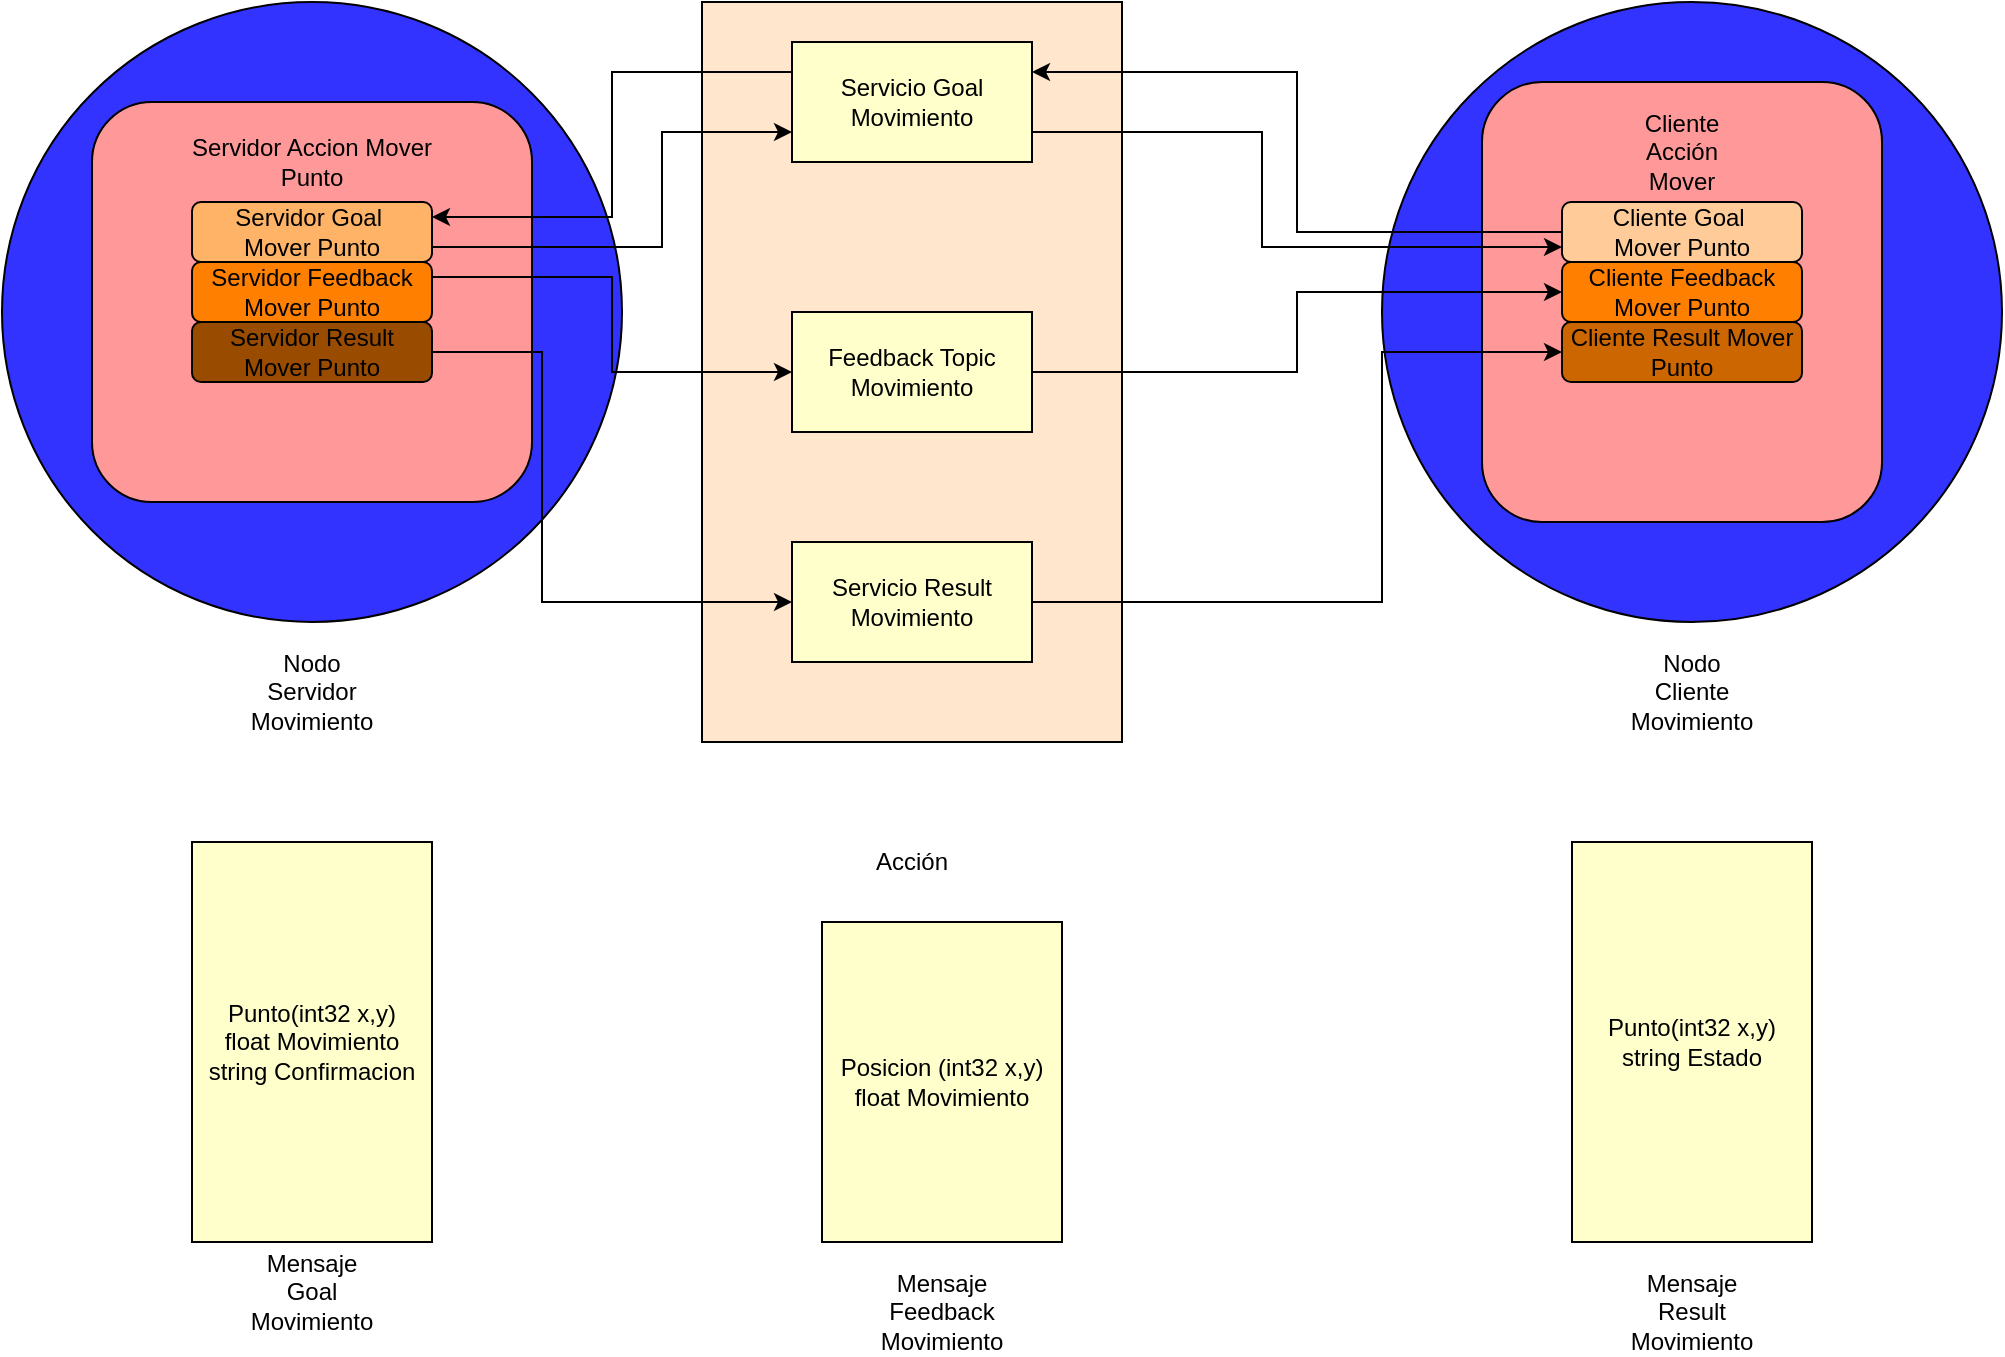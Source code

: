 <mxfile version="26.1.1">
  <diagram name="Pàgina-1" id="SzTLxzRPW-Rdil-6Vb05">
    <mxGraphModel dx="1362" dy="766" grid="1" gridSize="10" guides="1" tooltips="1" connect="1" arrows="1" fold="1" page="1" pageScale="1" pageWidth="827" pageHeight="1169" math="0" shadow="0">
      <root>
        <mxCell id="0" />
        <mxCell id="1" parent="0" />
        <mxCell id="3RDfhVt8bskDuzmoSG6A-1" value="" style="ellipse;whiteSpace=wrap;html=1;aspect=fixed;fillColor=#3333FF;" parent="1" vertex="1">
          <mxGeometry x="80" y="140" width="310" height="310" as="geometry" />
        </mxCell>
        <mxCell id="3RDfhVt8bskDuzmoSG6A-2" value="" style="ellipse;whiteSpace=wrap;html=1;aspect=fixed;fillColor=#3333FF;" parent="1" vertex="1">
          <mxGeometry x="770" y="140" width="310" height="310" as="geometry" />
        </mxCell>
        <mxCell id="3RDfhVt8bskDuzmoSG6A-3" value="Nodo Servidor Movimiento" style="text;html=1;align=center;verticalAlign=middle;whiteSpace=wrap;rounded=0;" parent="1" vertex="1">
          <mxGeometry x="205" y="470" width="60" height="30" as="geometry" />
        </mxCell>
        <mxCell id="3RDfhVt8bskDuzmoSG6A-4" value="Nodo Cliente Movimiento" style="text;html=1;align=center;verticalAlign=middle;whiteSpace=wrap;rounded=0;" parent="1" vertex="1">
          <mxGeometry x="895" y="470" width="60" height="30" as="geometry" />
        </mxCell>
        <mxCell id="3RDfhVt8bskDuzmoSG6A-6" value="" style="rounded=0;whiteSpace=wrap;html=1;fillColor=#FFE6CC;" parent="1" vertex="1">
          <mxGeometry x="430" y="140" width="210" height="370" as="geometry" />
        </mxCell>
        <mxCell id="3RDfhVt8bskDuzmoSG6A-8" value="Acción" style="text;html=1;align=center;verticalAlign=middle;whiteSpace=wrap;rounded=0;" parent="1" vertex="1">
          <mxGeometry x="505" y="555" width="60" height="30" as="geometry" />
        </mxCell>
        <mxCell id="3RDfhVt8bskDuzmoSG6A-9" value="Servicio Goal Movimiento" style="rounded=0;whiteSpace=wrap;html=1;fillColor=#FFFFCC;" parent="1" vertex="1">
          <mxGeometry x="475" y="160" width="120" height="60" as="geometry" />
        </mxCell>
        <mxCell id="3RDfhVt8bskDuzmoSG6A-10" value="Feedback Topic Movimiento" style="rounded=0;whiteSpace=wrap;html=1;fillColor=#FFFFCC;" parent="1" vertex="1">
          <mxGeometry x="475" y="295" width="120" height="60" as="geometry" />
        </mxCell>
        <mxCell id="3RDfhVt8bskDuzmoSG6A-11" value="Servicio Result Movimiento" style="rounded=0;whiteSpace=wrap;html=1;fillColor=#FFFFCC;" parent="1" vertex="1">
          <mxGeometry x="475" y="410" width="120" height="60" as="geometry" />
        </mxCell>
        <mxCell id="3RDfhVt8bskDuzmoSG6A-12" value="&lt;div&gt;Punto(int32 x,y)&lt;/div&gt;&lt;div&gt;float Movimiento&lt;/div&gt;&lt;div&gt;string Confirmacion&lt;/div&gt;" style="rounded=0;whiteSpace=wrap;html=1;fillColor=#FFFFCC;" parent="1" vertex="1">
          <mxGeometry x="175" y="560" width="120" height="200" as="geometry" />
        </mxCell>
        <mxCell id="3RDfhVt8bskDuzmoSG6A-13" value="&lt;div&gt;Punto(int32 x,y)&lt;/div&gt;&lt;div&gt;string Estado&lt;/div&gt;" style="rounded=0;whiteSpace=wrap;html=1;fillColor=#FFFFCC;" parent="1" vertex="1">
          <mxGeometry x="865" y="560" width="120" height="200" as="geometry" />
        </mxCell>
        <mxCell id="3RDfhVt8bskDuzmoSG6A-14" value="&lt;div&gt;Posicion (int32 x,y)&lt;/div&gt;&lt;div&gt;float Movimiento&lt;/div&gt;" style="rounded=0;whiteSpace=wrap;html=1;fillColor=#FFFFCC;" parent="1" vertex="1">
          <mxGeometry x="490" y="600" width="120" height="160" as="geometry" />
        </mxCell>
        <mxCell id="3RDfhVt8bskDuzmoSG6A-15" value="Mensaje Goal Movimiento" style="text;html=1;align=center;verticalAlign=middle;whiteSpace=wrap;rounded=0;" parent="1" vertex="1">
          <mxGeometry x="205" y="770" width="60" height="30" as="geometry" />
        </mxCell>
        <mxCell id="3RDfhVt8bskDuzmoSG6A-17" value="Mensaje Feedback Movimiento" style="text;html=1;align=center;verticalAlign=middle;whiteSpace=wrap;rounded=0;" parent="1" vertex="1">
          <mxGeometry x="520" y="780" width="60" height="30" as="geometry" />
        </mxCell>
        <mxCell id="3RDfhVt8bskDuzmoSG6A-18" value="&lt;div&gt;Mensaje &lt;br&gt;&lt;/div&gt;&lt;div&gt;Result&lt;/div&gt;&lt;div&gt;Movimiento&lt;/div&gt;" style="text;html=1;align=center;verticalAlign=middle;whiteSpace=wrap;rounded=0;" parent="1" vertex="1">
          <mxGeometry x="895" y="780" width="60" height="30" as="geometry" />
        </mxCell>
        <mxCell id="dSU9-pVqSGeNpWOx_DCM-7" value="" style="rounded=1;whiteSpace=wrap;html=1;fillColor=#FF9999;" vertex="1" parent="1">
          <mxGeometry x="125" y="190" width="220" height="200" as="geometry" />
        </mxCell>
        <mxCell id="dSU9-pVqSGeNpWOx_DCM-8" value="Servidor Accion Mover Punto" style="text;html=1;align=center;verticalAlign=middle;whiteSpace=wrap;rounded=0;" vertex="1" parent="1">
          <mxGeometry x="170" y="200" width="130" height="40" as="geometry" />
        </mxCell>
        <mxCell id="dSU9-pVqSGeNpWOx_DCM-9" value="" style="rounded=1;whiteSpace=wrap;html=1;fillColor=#FF9999;" vertex="1" parent="1">
          <mxGeometry x="820" y="180" width="200" height="220" as="geometry" />
        </mxCell>
        <mxCell id="dSU9-pVqSGeNpWOx_DCM-10" value="&lt;div&gt;Cliente Acción Mover&lt;/div&gt;" style="text;html=1;align=center;verticalAlign=middle;whiteSpace=wrap;rounded=0;" vertex="1" parent="1">
          <mxGeometry x="890" y="200" width="60" height="30" as="geometry" />
        </mxCell>
        <mxCell id="dSU9-pVqSGeNpWOx_DCM-20" style="edgeStyle=orthogonalEdgeStyle;rounded=0;orthogonalLoop=1;jettySize=auto;html=1;exitX=1;exitY=0.75;exitDx=0;exitDy=0;entryX=0;entryY=0.75;entryDx=0;entryDy=0;" edge="1" parent="1" source="dSU9-pVqSGeNpWOx_DCM-12" target="3RDfhVt8bskDuzmoSG6A-9">
          <mxGeometry relative="1" as="geometry">
            <Array as="points">
              <mxPoint x="410" y="263" />
              <mxPoint x="410" y="205" />
            </Array>
          </mxGeometry>
        </mxCell>
        <mxCell id="dSU9-pVqSGeNpWOx_DCM-12" value="&lt;div&gt;Servidor Goal&amp;nbsp;&lt;/div&gt;&lt;div&gt;Mover Punto&lt;/div&gt;" style="rounded=1;whiteSpace=wrap;html=1;fillColor=#FFB366;" vertex="1" parent="1">
          <mxGeometry x="175" y="240" width="120" height="30" as="geometry" />
        </mxCell>
        <mxCell id="dSU9-pVqSGeNpWOx_DCM-22" style="edgeStyle=orthogonalEdgeStyle;rounded=0;orthogonalLoop=1;jettySize=auto;html=1;exitX=1;exitY=0.25;exitDx=0;exitDy=0;" edge="1" parent="1" source="dSU9-pVqSGeNpWOx_DCM-13" target="3RDfhVt8bskDuzmoSG6A-10">
          <mxGeometry relative="1" as="geometry" />
        </mxCell>
        <mxCell id="dSU9-pVqSGeNpWOx_DCM-13" value="Servidor Feedback Mover Punto" style="rounded=1;whiteSpace=wrap;html=1;fillColor=#FF8000;" vertex="1" parent="1">
          <mxGeometry x="175" y="270" width="120" height="30" as="geometry" />
        </mxCell>
        <mxCell id="dSU9-pVqSGeNpWOx_DCM-25" style="edgeStyle=orthogonalEdgeStyle;rounded=0;orthogonalLoop=1;jettySize=auto;html=1;exitX=1;exitY=0.5;exitDx=0;exitDy=0;entryX=0;entryY=0.5;entryDx=0;entryDy=0;" edge="1" parent="1" source="dSU9-pVqSGeNpWOx_DCM-14" target="3RDfhVt8bskDuzmoSG6A-11">
          <mxGeometry relative="1" as="geometry">
            <Array as="points">
              <mxPoint x="350" y="315" />
              <mxPoint x="350" y="440" />
            </Array>
          </mxGeometry>
        </mxCell>
        <mxCell id="dSU9-pVqSGeNpWOx_DCM-14" value="Servidor Result Mover Punto" style="rounded=1;whiteSpace=wrap;html=1;fillColor=#994C00;" vertex="1" parent="1">
          <mxGeometry x="175" y="300" width="120" height="30" as="geometry" />
        </mxCell>
        <mxCell id="dSU9-pVqSGeNpWOx_DCM-18" style="edgeStyle=orthogonalEdgeStyle;rounded=0;orthogonalLoop=1;jettySize=auto;html=1;entryX=1;entryY=0.25;entryDx=0;entryDy=0;" edge="1" parent="1" source="dSU9-pVqSGeNpWOx_DCM-15" target="3RDfhVt8bskDuzmoSG6A-9">
          <mxGeometry relative="1" as="geometry" />
        </mxCell>
        <mxCell id="dSU9-pVqSGeNpWOx_DCM-15" value="&lt;div&gt;Cliente Goal&amp;nbsp;&lt;/div&gt;&lt;div&gt;Mover Punto&lt;/div&gt;" style="rounded=1;whiteSpace=wrap;html=1;fillColor=#FFCC99;" vertex="1" parent="1">
          <mxGeometry x="860" y="240" width="120" height="30" as="geometry" />
        </mxCell>
        <mxCell id="dSU9-pVqSGeNpWOx_DCM-16" value="Cliente Feedback Mover Punto" style="rounded=1;whiteSpace=wrap;html=1;fillColor=#FF8000;" vertex="1" parent="1">
          <mxGeometry x="860" y="270" width="120" height="30" as="geometry" />
        </mxCell>
        <mxCell id="dSU9-pVqSGeNpWOx_DCM-17" value="Cliente Result Mover Punto" style="rounded=1;whiteSpace=wrap;html=1;fillColor=#CC6600;" vertex="1" parent="1">
          <mxGeometry x="860" y="300" width="120" height="30" as="geometry" />
        </mxCell>
        <mxCell id="dSU9-pVqSGeNpWOx_DCM-23" style="edgeStyle=orthogonalEdgeStyle;rounded=0;orthogonalLoop=1;jettySize=auto;html=1;entryX=0;entryY=0.5;entryDx=0;entryDy=0;" edge="1" parent="1" source="3RDfhVt8bskDuzmoSG6A-10" target="dSU9-pVqSGeNpWOx_DCM-16">
          <mxGeometry relative="1" as="geometry" />
        </mxCell>
        <mxCell id="dSU9-pVqSGeNpWOx_DCM-21" style="edgeStyle=orthogonalEdgeStyle;rounded=0;orthogonalLoop=1;jettySize=auto;html=1;exitX=1;exitY=0.75;exitDx=0;exitDy=0;entryX=0;entryY=0.75;entryDx=0;entryDy=0;" edge="1" parent="1" source="3RDfhVt8bskDuzmoSG6A-9" target="dSU9-pVqSGeNpWOx_DCM-15">
          <mxGeometry relative="1" as="geometry">
            <Array as="points">
              <mxPoint x="710" y="205" />
              <mxPoint x="710" y="263" />
            </Array>
          </mxGeometry>
        </mxCell>
        <mxCell id="dSU9-pVqSGeNpWOx_DCM-19" style="edgeStyle=orthogonalEdgeStyle;rounded=0;orthogonalLoop=1;jettySize=auto;html=1;exitX=0;exitY=0.25;exitDx=0;exitDy=0;entryX=1;entryY=0.25;entryDx=0;entryDy=0;" edge="1" parent="1" source="3RDfhVt8bskDuzmoSG6A-9" target="dSU9-pVqSGeNpWOx_DCM-12">
          <mxGeometry relative="1" as="geometry">
            <Array as="points">
              <mxPoint x="385" y="175" />
              <mxPoint x="385" y="248" />
            </Array>
          </mxGeometry>
        </mxCell>
        <mxCell id="dSU9-pVqSGeNpWOx_DCM-26" style="edgeStyle=orthogonalEdgeStyle;rounded=0;orthogonalLoop=1;jettySize=auto;html=1;exitX=1;exitY=0.5;exitDx=0;exitDy=0;entryX=0;entryY=0.5;entryDx=0;entryDy=0;" edge="1" parent="1" source="3RDfhVt8bskDuzmoSG6A-11" target="dSU9-pVqSGeNpWOx_DCM-17">
          <mxGeometry relative="1" as="geometry">
            <Array as="points">
              <mxPoint x="770" y="440" />
              <mxPoint x="770" y="315" />
            </Array>
          </mxGeometry>
        </mxCell>
      </root>
    </mxGraphModel>
  </diagram>
</mxfile>

